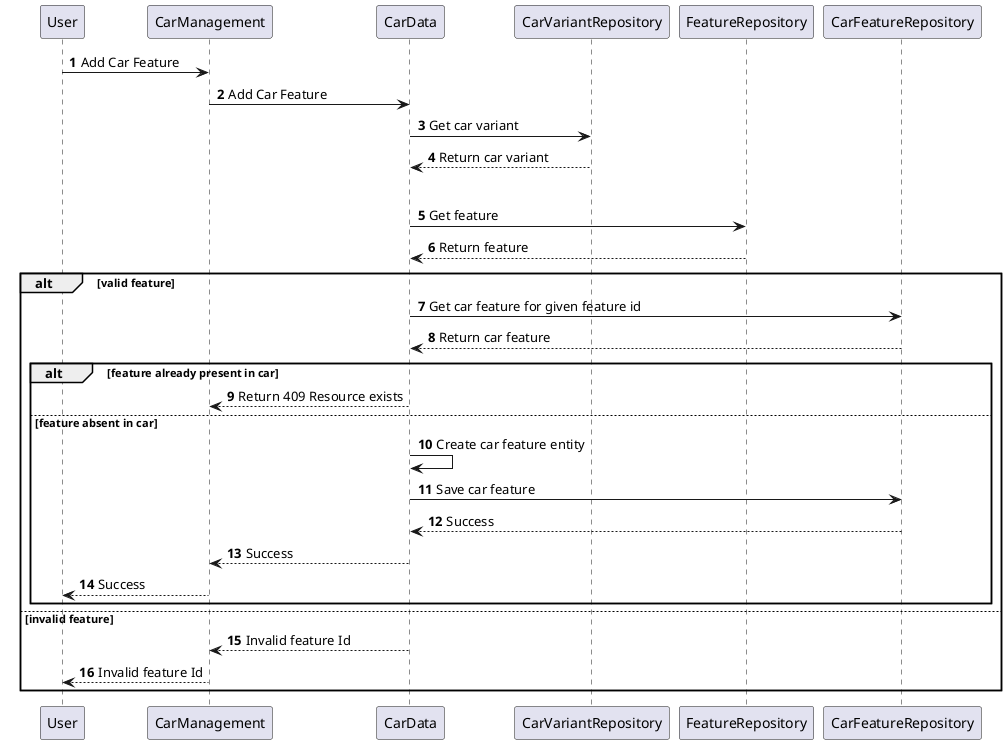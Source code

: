 @startuml
'https://plantuml.com/sequence-diagram

autonumber

User -> CarManagement: Add Car Feature
CarManagement -> CarData: Add Car Feature
CarData -> CarVariantRepository: Get car variant
CarVariantRepository --> CarData: Return car variant
alt car variant present
CarData -> FeatureRepository: Get feature
FeatureRepository --> CarData: Return feature
alt valid feature
CarData -> CarFeatureRepository: Get car feature for given feature id
CarFeatureRepository --> CarData: Return car feature
alt feature already present in car
CarData --> CarManagement: Return 409 Resource exists
else feature absent in car
CarData -> CarData: Create car feature entity
CarData -> CarFeatureRepository: Save car feature
CarFeatureRepository --> CarData: Success
CarData --> CarManagement: Success
CarManagement --> User: Success
end
else invalid feature
CarData --> CarManagement: Invalid feature Id
CarManagement --> User: Invalid feature Id
end



@enduml